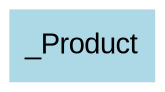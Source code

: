 digraph CallGraph {
ranksep=5;
nodesep=0.5;
node [fontname=Arial];
edge [fontname=Arial];
_Product;
_Product [shape=box, style=filled, fillcolor=lightblue  , color=white];
}
